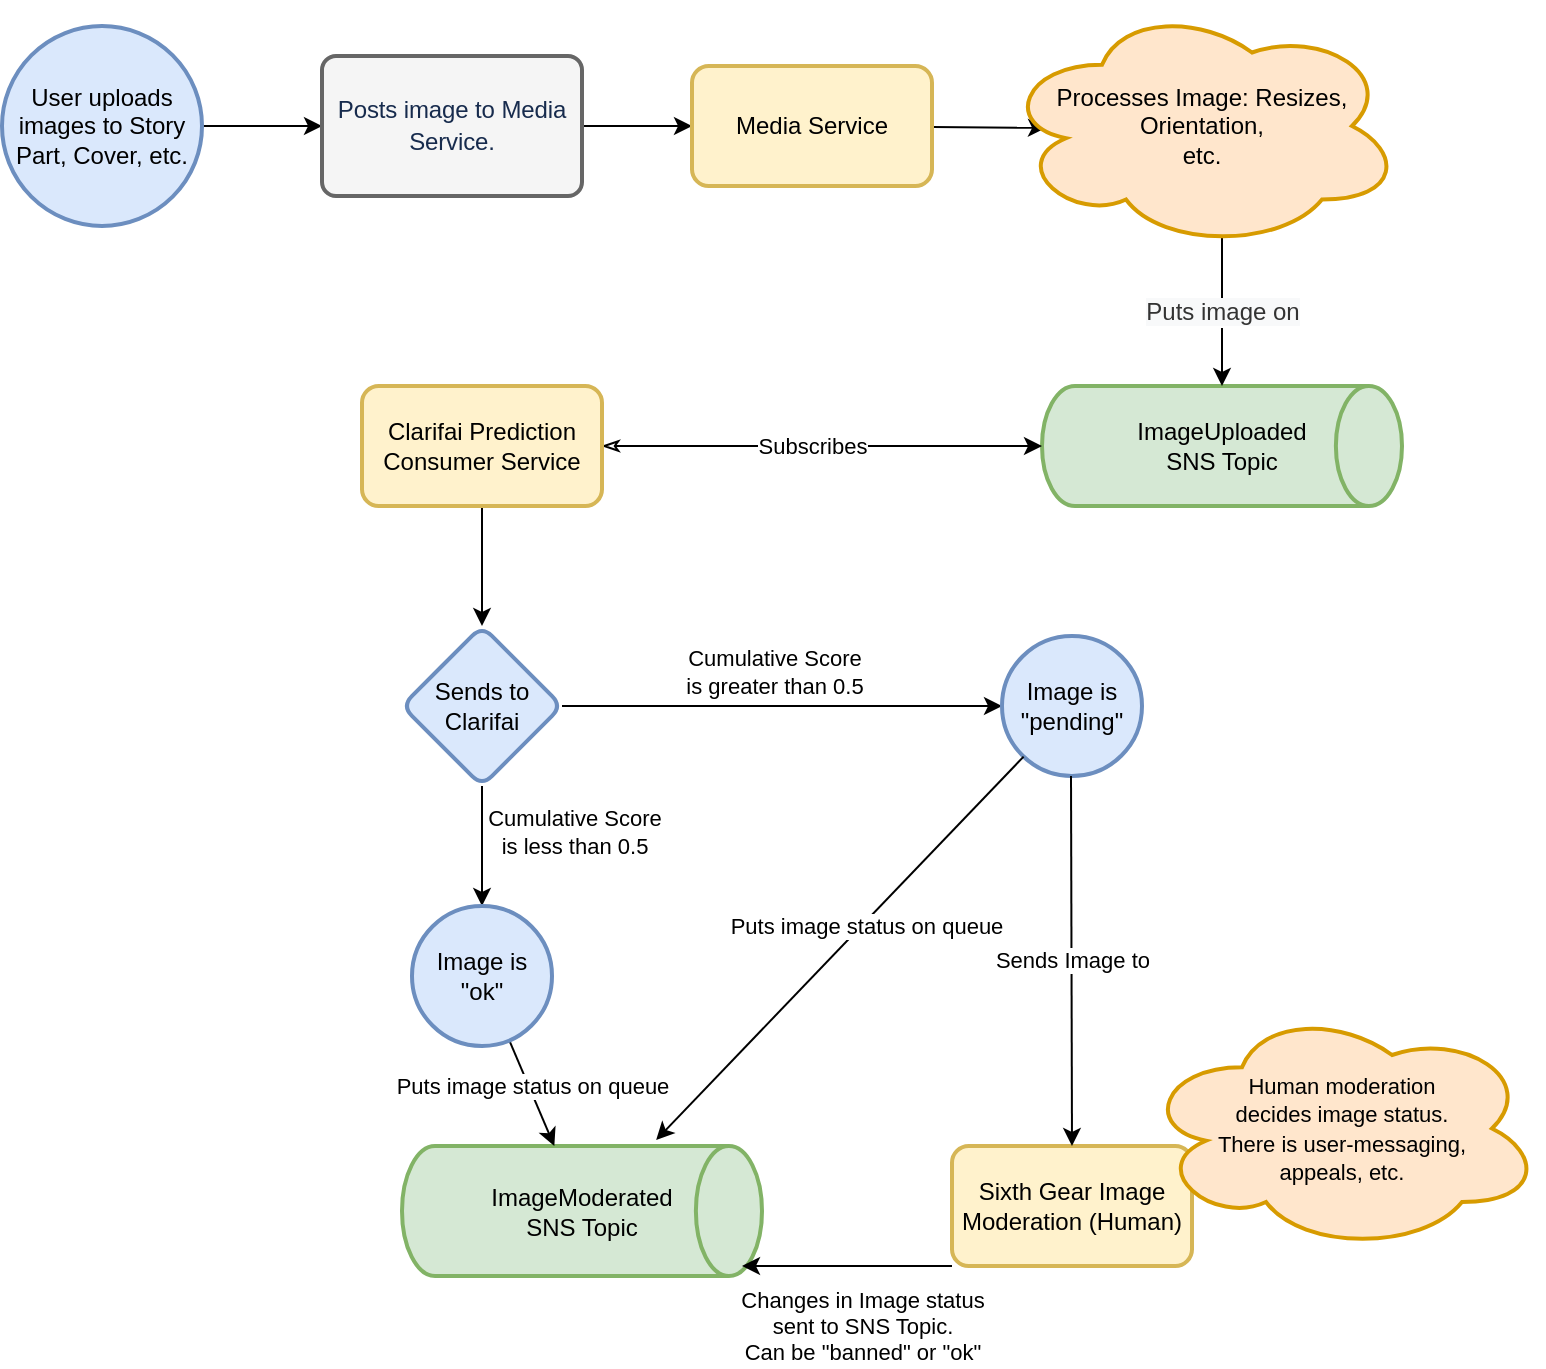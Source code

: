 <mxfile>
    <diagram id="4d1TBi_PGhRXGTXi2tCB" name="Page-1">
        <mxGraphModel dx="1074" dy="389" grid="1" gridSize="10" guides="1" tooltips="1" connect="1" arrows="1" fold="1" page="1" pageScale="1" pageWidth="850" pageHeight="1100" math="0" shadow="0">
            <root>
                <mxCell id="0"/>
                <mxCell id="1" parent="0"/>
                <mxCell id="d91mfsnvNrbqskriMuSQ-3" value="" style="edgeStyle=orthogonalEdgeStyle;rounded=0;orthogonalLoop=1;jettySize=auto;html=1;" parent="1" source="d91mfsnvNrbqskriMuSQ-1" target="d91mfsnvNrbqskriMuSQ-2" edge="1">
                    <mxGeometry relative="1" as="geometry"/>
                </mxCell>
                <mxCell id="d91mfsnvNrbqskriMuSQ-1" value="User uploads images to Story Part, Cover, etc." style="strokeWidth=2;html=1;shape=mxgraph.flowchart.start_2;whiteSpace=wrap;fillColor=#dae8fc;strokeColor=#6c8ebf;" parent="1" vertex="1">
                    <mxGeometry x="50" y="30" width="100" height="100" as="geometry"/>
                </mxCell>
                <mxCell id="d91mfsnvNrbqskriMuSQ-9" value="" style="edgeStyle=orthogonalEdgeStyle;rounded=0;orthogonalLoop=1;jettySize=auto;html=1;" parent="1" source="d91mfsnvNrbqskriMuSQ-2" target="d91mfsnvNrbqskriMuSQ-8" edge="1">
                    <mxGeometry relative="1" as="geometry"/>
                </mxCell>
                <mxCell id="d91mfsnvNrbqskriMuSQ-2" value="&lt;span style=&quot;font-size: 1em ; letter-spacing: -0.005em ; color: rgb(23 , 43 , 77)&quot;&gt;Posts image to Media Service.&lt;/span&gt;&lt;font color=&quot;#172b4d&quot;&gt;&lt;span style=&quot;font-size: 14px&quot;&gt;&lt;br&gt;&lt;/span&gt;&lt;/font&gt;" style="rounded=1;whiteSpace=wrap;html=1;absoluteArcSize=1;arcSize=14;strokeWidth=2;fillColor=#f5f5f5;fontColor=#333333;strokeColor=#666666;" parent="1" vertex="1">
                    <mxGeometry x="210" y="45" width="130" height="70" as="geometry"/>
                </mxCell>
                <mxCell id="d91mfsnvNrbqskriMuSQ-11" value="" style="rounded=0;orthogonalLoop=1;jettySize=auto;html=1;strokeColor=default;entryX=0.11;entryY=0.508;entryDx=0;entryDy=0;entryPerimeter=0;" parent="1" source="d91mfsnvNrbqskriMuSQ-8" target="d91mfsnvNrbqskriMuSQ-10" edge="1">
                    <mxGeometry relative="1" as="geometry"/>
                </mxCell>
                <mxCell id="d91mfsnvNrbqskriMuSQ-8" value="Media Service" style="whiteSpace=wrap;html=1;rounded=1;strokeWidth=2;arcSize=14;fillColor=#fff2cc;strokeColor=#d6b656;" parent="1" vertex="1">
                    <mxGeometry x="395" y="50" width="120" height="60" as="geometry"/>
                </mxCell>
                <mxCell id="d91mfsnvNrbqskriMuSQ-14" value="&lt;div style=&quot;text-align: center&quot;&gt;ImageUploaded&lt;/div&gt;&lt;div style=&quot;text-align: center&quot;&gt;SNS Topic&lt;/div&gt;" style="strokeWidth=2;html=1;shape=mxgraph.flowchart.direct_data;whiteSpace=wrap;fillColor=#d5e8d4;strokeColor=#82b366;" parent="1" vertex="1">
                    <mxGeometry x="570" y="210" width="180" height="60" as="geometry"/>
                </mxCell>
                <mxCell id="d91mfsnvNrbqskriMuSQ-51" value="&lt;span style=&quot;color: rgb(51 , 51 , 51) ; font-size: 12px ; background-color: rgb(248 , 249 , 250)&quot;&gt;Puts image on&lt;/span&gt;" style="edgeStyle=none;rounded=0;orthogonalLoop=1;jettySize=auto;html=1;exitX=0.55;exitY=0.95;exitDx=0;exitDy=0;exitPerimeter=0;entryX=0.5;entryY=0;entryDx=0;entryDy=0;entryPerimeter=0;startArrow=none;startFill=0;endArrow=classic;endFill=1;strokeColor=default;" parent="1" source="d91mfsnvNrbqskriMuSQ-10" target="d91mfsnvNrbqskriMuSQ-14" edge="1">
                    <mxGeometry relative="1" as="geometry"/>
                </mxCell>
                <mxCell id="d91mfsnvNrbqskriMuSQ-10" value="Processes Image: Resizes, Orientation,&lt;br&gt;etc." style="ellipse;shape=cloud;whiteSpace=wrap;html=1;rounded=1;strokeWidth=2;arcSize=14;fillColor=#ffe6cc;strokeColor=#d79b00;" parent="1" vertex="1">
                    <mxGeometry x="550" y="18.75" width="200" height="122.5" as="geometry"/>
                </mxCell>
                <mxCell id="d91mfsnvNrbqskriMuSQ-22" value="" style="edgeStyle=none;rounded=0;orthogonalLoop=1;jettySize=auto;html=1;startArrow=classicThin;startFill=0;endArrow=classic;endFill=1;strokeColor=default;" parent="1" source="d91mfsnvNrbqskriMuSQ-21" target="d91mfsnvNrbqskriMuSQ-14" edge="1">
                    <mxGeometry relative="1" as="geometry"/>
                </mxCell>
                <mxCell id="d91mfsnvNrbqskriMuSQ-23" value="Subscribes" style="edgeLabel;html=1;align=center;verticalAlign=middle;resizable=0;points=[];" parent="d91mfsnvNrbqskriMuSQ-22" vertex="1" connectable="0">
                    <mxGeometry x="-0.467" y="1" relative="1" as="geometry">
                        <mxPoint x="46" y="1" as="offset"/>
                    </mxGeometry>
                </mxCell>
                <mxCell id="d91mfsnvNrbqskriMuSQ-25" value="" style="edgeStyle=none;rounded=0;orthogonalLoop=1;jettySize=auto;html=1;startArrow=none;startFill=0;endArrow=classic;endFill=1;strokeColor=default;" parent="1" source="d91mfsnvNrbqskriMuSQ-21" target="d91mfsnvNrbqskriMuSQ-24" edge="1">
                    <mxGeometry relative="1" as="geometry"/>
                </mxCell>
                <mxCell id="d91mfsnvNrbqskriMuSQ-21" value="Clarifai Prediction Consumer Service" style="whiteSpace=wrap;html=1;rounded=1;strokeWidth=2;arcSize=14;fillColor=#fff2cc;strokeColor=#d6b656;" parent="1" vertex="1">
                    <mxGeometry x="230" y="210" width="120" height="60" as="geometry"/>
                </mxCell>
                <mxCell id="d91mfsnvNrbqskriMuSQ-29" value="" style="edgeStyle=none;rounded=0;orthogonalLoop=1;jettySize=auto;html=1;startArrow=none;startFill=0;endArrow=classic;endFill=1;strokeColor=default;entryX=0;entryY=0.5;entryDx=0;entryDy=0;" parent="1" source="d91mfsnvNrbqskriMuSQ-24" target="d91mfsnvNrbqskriMuSQ-44" edge="1">
                    <mxGeometry relative="1" as="geometry">
                        <mxPoint x="560" y="370" as="targetPoint"/>
                    </mxGeometry>
                </mxCell>
                <mxCell id="d91mfsnvNrbqskriMuSQ-42" value="" style="edgeStyle=none;rounded=0;orthogonalLoop=1;jettySize=auto;html=1;startArrow=none;startFill=0;endArrow=classic;endFill=1;strokeColor=default;" parent="1" source="d91mfsnvNrbqskriMuSQ-24" target="d91mfsnvNrbqskriMuSQ-41" edge="1">
                    <mxGeometry relative="1" as="geometry"/>
                </mxCell>
                <mxCell id="d91mfsnvNrbqskriMuSQ-24" value="Sends to Clarifai" style="rhombus;whiteSpace=wrap;html=1;rounded=1;strokeColor=#6c8ebf;strokeWidth=2;fillColor=#dae8fc;arcSize=14;" parent="1" vertex="1">
                    <mxGeometry x="250" y="330" width="80" height="80" as="geometry"/>
                </mxCell>
                <mxCell id="d91mfsnvNrbqskriMuSQ-35" value="Cumulative Score&lt;br&gt;is greater than 0.5" style="edgeLabel;resizable=0;html=1;align=center;verticalAlign=middle;labelBackgroundColor=none;" parent="1" connectable="0" vertex="1">
                    <mxGeometry x="429.995" y="360.005" as="geometry">
                        <mxPoint x="6" y="-7" as="offset"/>
                    </mxGeometry>
                </mxCell>
                <mxCell id="d91mfsnvNrbqskriMuSQ-37" value="&lt;div style=&quot;text-align: center&quot;&gt;ImageModerated&lt;/div&gt;&lt;div style=&quot;text-align: center&quot;&gt;SNS Topic&lt;/div&gt;" style="strokeWidth=2;html=1;shape=mxgraph.flowchart.direct_data;whiteSpace=wrap;fillColor=#d5e8d4;strokeColor=#82b366;" parent="1" vertex="1">
                    <mxGeometry x="250" y="590" width="180" height="65" as="geometry"/>
                </mxCell>
                <mxCell id="2" value="" style="edgeStyle=none;html=1;" edge="1" parent="1" source="d91mfsnvNrbqskriMuSQ-41" target="d91mfsnvNrbqskriMuSQ-37">
                    <mxGeometry relative="1" as="geometry"/>
                </mxCell>
                <mxCell id="3" value="Puts image status on queue" style="edgeLabel;html=1;align=center;verticalAlign=middle;resizable=0;points=[];" vertex="1" connectable="0" parent="2">
                    <mxGeometry x="-0.128" y="1" relative="1" as="geometry">
                        <mxPoint as="offset"/>
                    </mxGeometry>
                </mxCell>
                <mxCell id="d91mfsnvNrbqskriMuSQ-41" value="Image is&lt;br&gt;&quot;ok&quot;" style="ellipse;whiteSpace=wrap;html=1;rounded=1;strokeColor=#6c8ebf;strokeWidth=2;fillColor=#dae8fc;arcSize=14;" parent="1" vertex="1">
                    <mxGeometry x="255" y="470" width="70" height="70" as="geometry"/>
                </mxCell>
                <mxCell id="uQtn74tzqgRwQwkcHCnP-2" style="edgeStyle=orthogonalEdgeStyle;rounded=0;orthogonalLoop=1;jettySize=auto;html=1;exitX=0;exitY=1;exitDx=0;exitDy=0;" parent="1" source="d91mfsnvNrbqskriMuSQ-43" edge="1">
                    <mxGeometry relative="1" as="geometry">
                        <mxPoint x="525" y="650" as="targetPoint"/>
                    </mxGeometry>
                </mxCell>
                <mxCell id="d91mfsnvNrbqskriMuSQ-43" value="Sixth Gear Image Moderation (Human)" style="whiteSpace=wrap;html=1;rounded=1;strokeColor=#d6b656;strokeWidth=2;fillColor=#fff2cc;arcSize=14;" parent="1" vertex="1">
                    <mxGeometry x="525" y="590" width="120" height="60" as="geometry"/>
                </mxCell>
                <mxCell id="d91mfsnvNrbqskriMuSQ-44" value="Image is&lt;br&gt;&quot;pending&quot;" style="ellipse;whiteSpace=wrap;html=1;rounded=1;strokeColor=#6c8ebf;strokeWidth=2;fillColor=#dae8fc;arcSize=14;" parent="1" vertex="1">
                    <mxGeometry x="550" y="335" width="70" height="70" as="geometry"/>
                </mxCell>
                <mxCell id="d91mfsnvNrbqskriMuSQ-46" value="&lt;span style=&quot;font-size: 11px&quot;&gt;Human moderation&lt;/span&gt;&lt;br style=&quot;font-size: 11px&quot;&gt;&lt;span style=&quot;font-size: 11px&quot;&gt;decides image status.&lt;br&gt;There is user-messaging, &lt;br&gt;appeals, etc.&lt;/span&gt;" style="ellipse;shape=cloud;whiteSpace=wrap;html=1;rounded=1;strokeWidth=2;arcSize=14;fillColor=#ffe6cc;strokeColor=#d79b00;" parent="1" vertex="1">
                    <mxGeometry x="620" y="520" width="200" height="122.5" as="geometry"/>
                </mxCell>
                <mxCell id="d91mfsnvNrbqskriMuSQ-48" value="" style="endArrow=none;html=1;rounded=0;strokeColor=default;startArrow=classic;startFill=1;endFill=0;entryX=0;entryY=1;entryDx=0;entryDy=0;" parent="1" target="d91mfsnvNrbqskriMuSQ-43" edge="1">
                    <mxGeometry relative="1" as="geometry">
                        <mxPoint x="420" y="650" as="sourcePoint"/>
                        <mxPoint x="480" y="534.5" as="targetPoint"/>
                    </mxGeometry>
                </mxCell>
                <mxCell id="d91mfsnvNrbqskriMuSQ-49" value="Changes in Image status&lt;br&gt;sent to SNS Topic.&lt;br&gt;Can be &quot;banned&quot; or &quot;ok&quot;" style="edgeLabel;resizable=0;html=1;align=center;verticalAlign=middle;labelBackgroundColor=none;" parent="d91mfsnvNrbqskriMuSQ-48" connectable="0" vertex="1">
                    <mxGeometry relative="1" as="geometry">
                        <mxPoint x="7" y="30" as="offset"/>
                    </mxGeometry>
                </mxCell>
                <mxCell id="d91mfsnvNrbqskriMuSQ-53" value="Sends Image to" style="edgeStyle=none;rounded=0;orthogonalLoop=1;jettySize=auto;html=1;entryX=0.5;entryY=0;entryDx=0;entryDy=0;startArrow=none;startFill=0;endArrow=classic;endFill=1;strokeColor=default;" parent="1" target="d91mfsnvNrbqskriMuSQ-43" edge="1">
                    <mxGeometry relative="1" as="geometry">
                        <mxPoint x="584.5" y="405" as="sourcePoint"/>
                        <mxPoint x="584.5" y="495" as="targetPoint"/>
                    </mxGeometry>
                </mxCell>
                <mxCell id="xUNJ6hqU6EIqXM0KdI4q-1" value="Cumulative Score&lt;br&gt;is less than 0.5" style="edgeLabel;resizable=0;html=1;align=center;verticalAlign=middle;labelBackgroundColor=none;" parent="1" connectable="0" vertex="1">
                    <mxGeometry x="329.995" y="440.005" as="geometry">
                        <mxPoint x="6" y="-7" as="offset"/>
                    </mxGeometry>
                </mxCell>
                <mxCell id="4" value="" style="edgeStyle=none;html=1;entryX=0.706;entryY=-0.046;entryDx=0;entryDy=0;entryPerimeter=0;" edge="1" parent="1" source="d91mfsnvNrbqskriMuSQ-44" target="d91mfsnvNrbqskriMuSQ-37">
                    <mxGeometry relative="1" as="geometry">
                        <mxPoint x="313.65" y="547.229" as="sourcePoint"/>
                        <mxPoint x="336.17" y="600" as="targetPoint"/>
                    </mxGeometry>
                </mxCell>
                <mxCell id="5" value="Puts image status on queue" style="edgeLabel;html=1;align=center;verticalAlign=middle;resizable=0;points=[];" vertex="1" connectable="0" parent="4">
                    <mxGeometry x="-0.128" y="1" relative="1" as="geometry">
                        <mxPoint as="offset"/>
                    </mxGeometry>
                </mxCell>
            </root>
        </mxGraphModel>
    </diagram>
</mxfile>